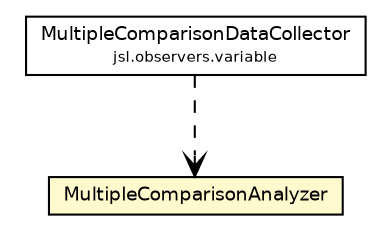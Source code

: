 #!/usr/local/bin/dot
#
# Class diagram 
# Generated by UMLGraph version 5.4 (http://www.umlgraph.org/)
#

digraph G {
	edge [fontname="Helvetica",fontsize=10,labelfontname="Helvetica",labelfontsize=10];
	node [fontname="Helvetica",fontsize=10,shape=plaintext];
	nodesep=0.25;
	ranksep=0.5;
	// jsl.observers.variable.MultipleComparisonDataCollector
	c129690 [label=<<table title="jsl.observers.variable.MultipleComparisonDataCollector" border="0" cellborder="1" cellspacing="0" cellpadding="2" port="p" href="../../observers/variable/MultipleComparisonDataCollector.html">
		<tr><td><table border="0" cellspacing="0" cellpadding="1">
<tr><td align="center" balign="center"> MultipleComparisonDataCollector </td></tr>
<tr><td align="center" balign="center"><font point-size="7.0"> jsl.observers.variable </font></td></tr>
		</table></td></tr>
		</table>>, URL="../../observers/variable/MultipleComparisonDataCollector.html", fontname="Helvetica", fontcolor="black", fontsize=9.0];
	// jsl.utilities.statistic.MultipleComparisonAnalyzer
	c129834 [label=<<table title="jsl.utilities.statistic.MultipleComparisonAnalyzer" border="0" cellborder="1" cellspacing="0" cellpadding="2" port="p" bgcolor="lemonChiffon" href="./MultipleComparisonAnalyzer.html">
		<tr><td><table border="0" cellspacing="0" cellpadding="1">
<tr><td align="center" balign="center"> MultipleComparisonAnalyzer </td></tr>
		</table></td></tr>
		</table>>, URL="./MultipleComparisonAnalyzer.html", fontname="Helvetica", fontcolor="black", fontsize=9.0];
	// jsl.observers.variable.MultipleComparisonDataCollector DEPEND jsl.utilities.statistic.MultipleComparisonAnalyzer
	c129690:p -> c129834:p [taillabel="", label="", headlabel="", fontname="Helvetica", fontcolor="black", fontsize=10.0, color="black", arrowhead=open, style=dashed];
}

